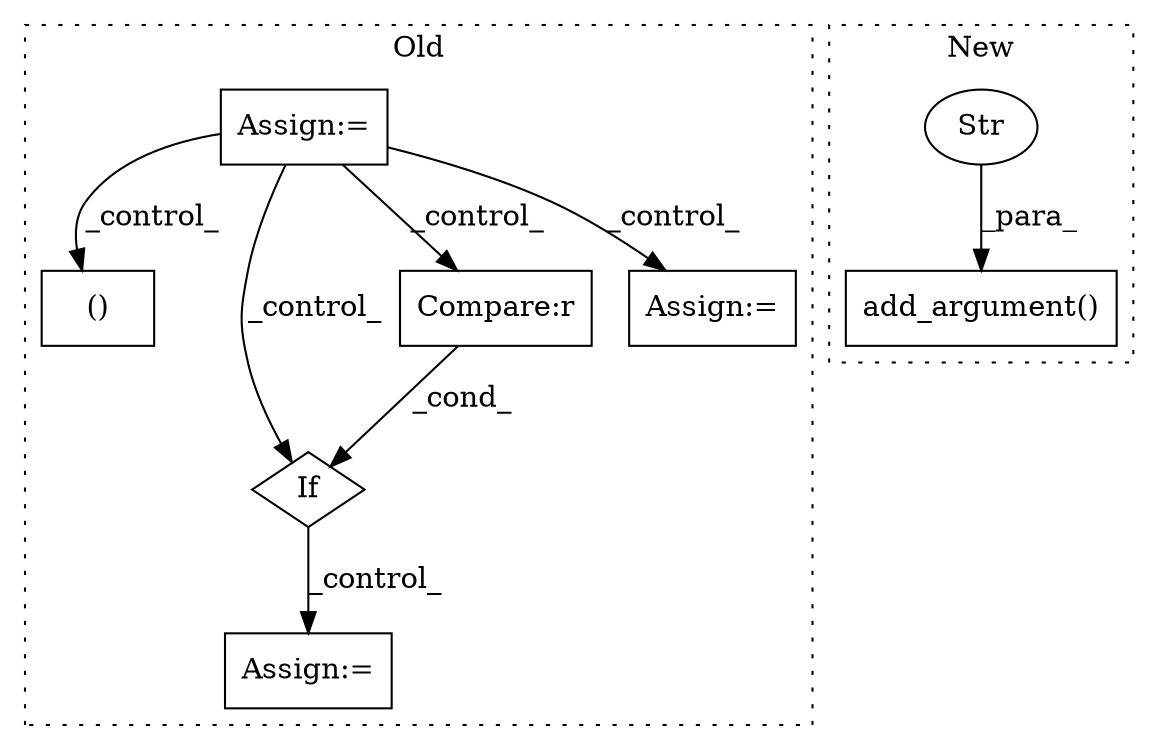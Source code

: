 digraph G {
subgraph cluster0 {
1 [label="()" a="54" s="8325" l="14" shape="box"];
4 [label="Assign:=" a="68" s="8074" l="3" shape="box"];
5 [label="If" a="96" s="8622" l="3" shape="diamond"];
6 [label="Compare:r" a="40" s="8625" l="26" shape="box"];
7 [label="Assign:=" a="68" s="8741" l="3" shape="box"];
8 [label="Assign:=" a="68" s="8476" l="4" shape="box"];
label = "Old";
style="dotted";
}
subgraph cluster1 {
2 [label="add_argument()" a="75" s="1386,1421" l="20,159" shape="box"];
3 [label="Str" a="66" s="1406" l="15" shape="ellipse"];
label = "New";
style="dotted";
}
3 -> 2 [label="_para_"];
4 -> 8 [label="_control_"];
4 -> 5 [label="_control_"];
4 -> 6 [label="_control_"];
4 -> 1 [label="_control_"];
5 -> 7 [label="_control_"];
6 -> 5 [label="_cond_"];
}